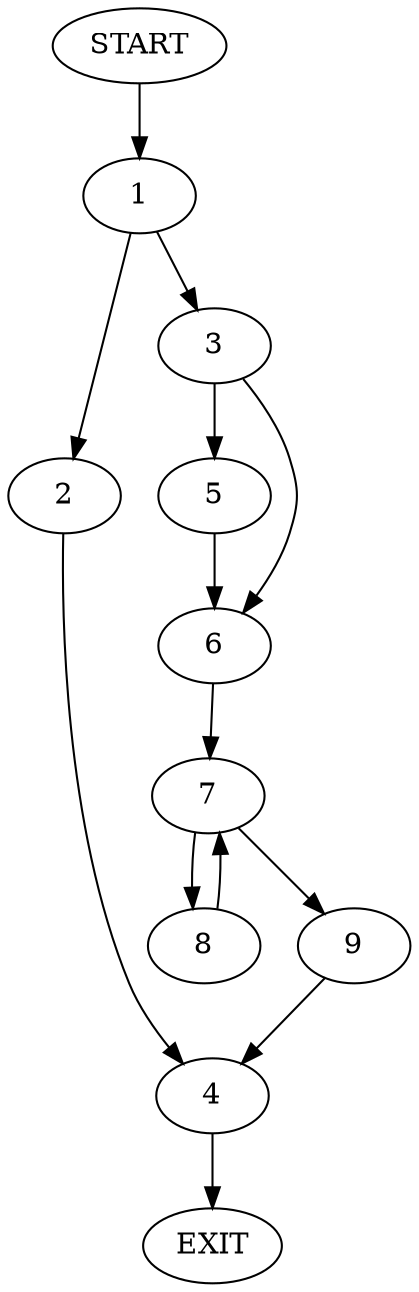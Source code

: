 digraph {
0 [label="START"]
10 [label="EXIT"]
0 -> 1
1 -> 2
1 -> 3
2 -> 4
3 -> 5
3 -> 6
4 -> 10
5 -> 6
6 -> 7
7 -> 8
7 -> 9
9 -> 4
8 -> 7
}
